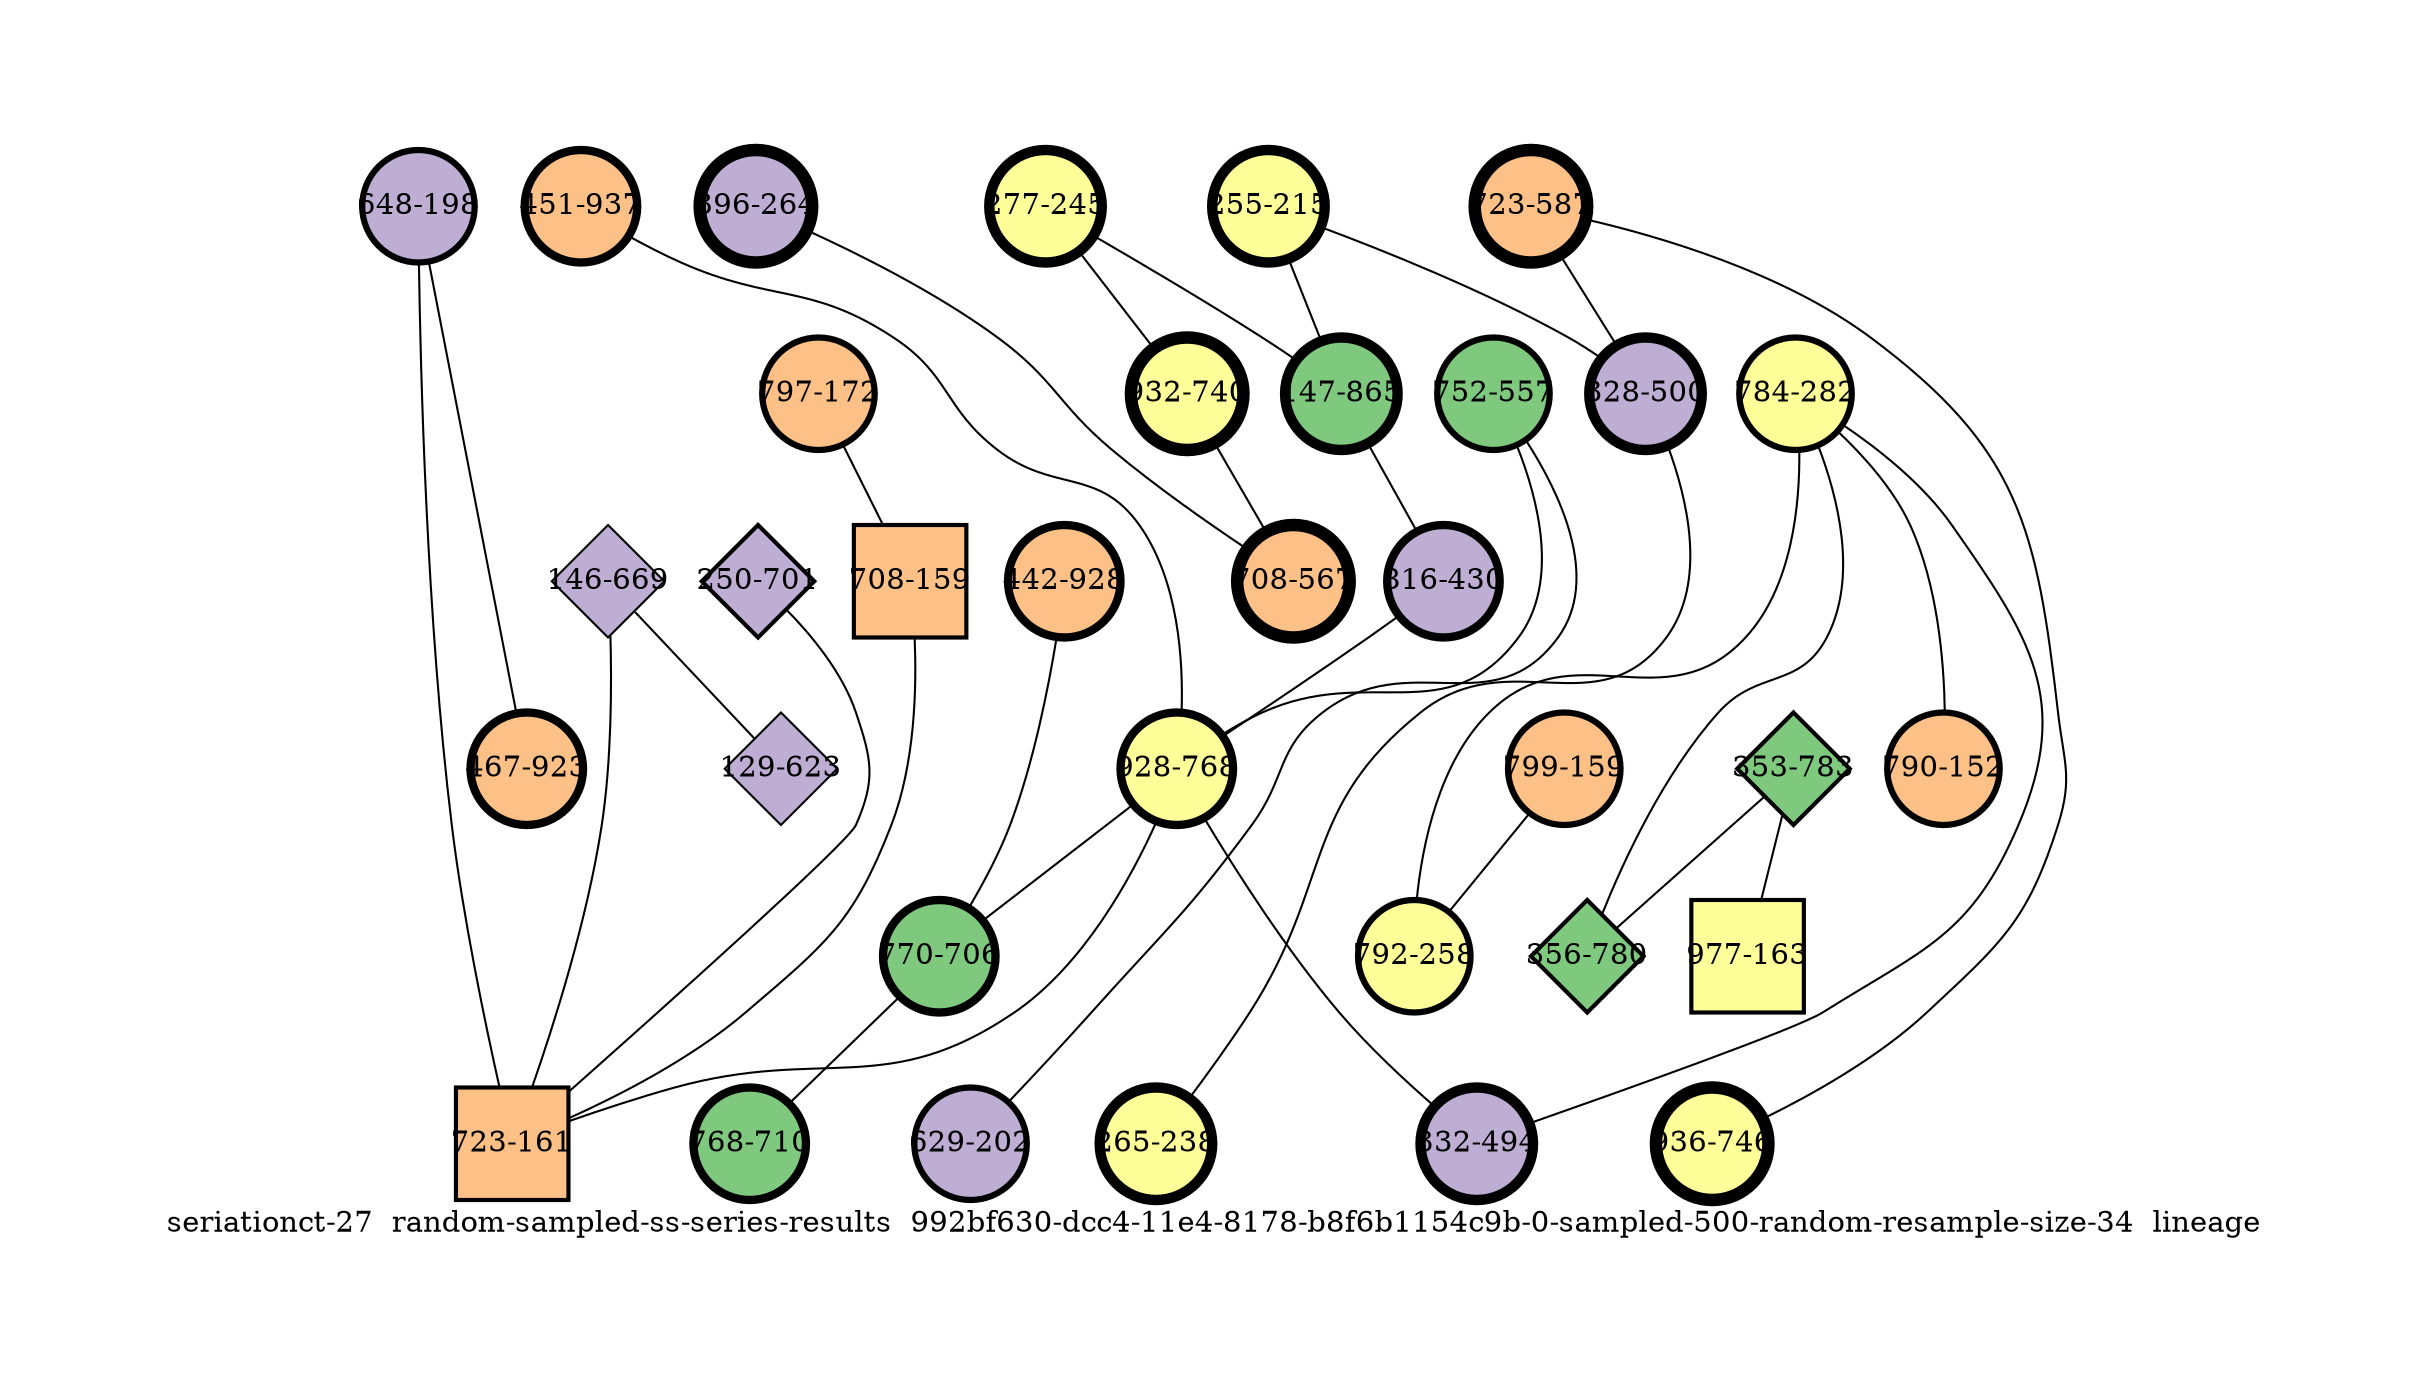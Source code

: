strict graph "seriationct-27  random-sampled-ss-series-results  992bf630-dcc4-11e4-8178-b8f6b1154c9b-0-sampled-500-random-resample-size-34  lineage" {
labelloc=b;
ratio=auto;
pad="1.0";
label="seriationct-27  random-sampled-ss-series-results  992bf630-dcc4-11e4-8178-b8f6b1154c9b-0-sampled-500-random-resample-size-34  lineage";
node [width="0.75", style=filled, fixedsize=true, height="0.75", shape=circle, label=""];
0 [xCoordinate="245.0", appears_in_slice=5, yCoordinate="277.0", colorscheme=accent6, lineage_id=0, short_label="277-245", label="277-245", shape=circle, cluster_id=3, fillcolor=4, size="500.0", id=0, penwidth="5.0"];
1 [xCoordinate="215.0", appears_in_slice=5, yCoordinate="255.0", colorscheme=accent6, lineage_id=0, short_label="255-215", label="255-215", shape=circle, cluster_id=3, fillcolor=4, size="500.0", id=1, penwidth="5.0"];
2 [xCoordinate="937.0", appears_in_slice=4, yCoordinate="451.0", colorscheme=accent6, lineage_id=0, short_label="451-937", label="451-937", shape=circle, cluster_id=2, fillcolor=3, size="500.0", id=2, penwidth="4.0"];
3 [xCoordinate="172.0", appears_in_slice=3, yCoordinate="797.0", colorscheme=accent6, lineage_id=0, short_label="797-172", label="797-172", shape=circle, cluster_id=2, fillcolor=3, size="500.0", id=3, penwidth="3.0"];
4 [xCoordinate="159.0", appears_in_slice=3, yCoordinate="799.0", colorscheme=accent6, lineage_id=0, short_label="799-159", label="799-159", shape=circle, cluster_id=2, fillcolor=3, size="500.0", id=4, penwidth="3.0"];
5 [xCoordinate="928.0", appears_in_slice=4, yCoordinate="442.0", colorscheme=accent6, lineage_id=0, short_label="442-928", label="442-928", shape=circle, cluster_id=2, fillcolor=3, size="500.0", id=5, penwidth="4.0"];
6 [xCoordinate="282.0", appears_in_slice=3, yCoordinate="784.0", colorscheme=accent6, lineage_id=0, short_label="784-282", label="784-282", shape=circle, cluster_id=3, fillcolor=4, size="500.0", id=6, penwidth="3.0"];
7 [xCoordinate="557.0", appears_in_slice=3, yCoordinate="752.0", colorscheme=accent6, lineage_id=0, short_label="752-557", label="752-557", shape=circle, cluster_id=0, fillcolor=1, size="500.0", id=7, penwidth="3.0"];
8 [xCoordinate="865.0", appears_in_slice=5, yCoordinate="147.0", colorscheme=accent6, lineage_id=0, short_label="147-865", label="147-865", shape=circle, cluster_id=0, fillcolor=1, size="500.0", id=15, penwidth="5.0"];
9 [xCoordinate="587.0", appears_in_slice=6, yCoordinate="723.0", colorscheme=accent6, lineage_id=0, short_label="723-587", label="723-587", shape=circle, cluster_id=2, fillcolor=3, size="500.0", id=9, penwidth="6.0"];
10 [xCoordinate="258.0", appears_in_slice=3, yCoordinate="792.0", colorscheme=accent6, lineage_id=0, short_label="792-258", label="792-258", shape=circle, cluster_id=3, fillcolor=4, size="500.0", id=10, penwidth="3.0"];
11 [xCoordinate="430.0", appears_in_slice=4, yCoordinate="816.0", colorscheme=accent6, lineage_id=0, short_label="816-430", label="816-430", shape=circle, cluster_id=1, fillcolor=2, size="500.0", id=11, penwidth="4.0"];
12 [xCoordinate="746.0", appears_in_slice=6, yCoordinate="936.0", colorscheme=accent6, lineage_id=0, short_label="936-746", label="936-746", shape=circle, cluster_id=3, fillcolor=4, size="500.0", id=12, penwidth="6.0"];
13 [xCoordinate="669.0", appears_in_slice=1, yCoordinate="146.0", colorscheme=accent6, lineage_id=2, short_label="146-669", label="146-669", shape=diamond, cluster_id=1, fillcolor=2, size="500.0", id=13, penwidth="1.0"];
14 [xCoordinate="701.0", appears_in_slice=2, yCoordinate="250.0", colorscheme=accent6, lineage_id=2, short_label="250-701", label="250-701", shape=diamond, cluster_id=1, fillcolor=2, size="500.0", id=14, penwidth="2.0"];
15 [xCoordinate="740.0", appears_in_slice=6, yCoordinate="932.0", colorscheme=accent6, lineage_id=0, short_label="932-740", label="932-740", shape=circle, cluster_id=3, fillcolor=4, size="500.0", id=8, penwidth="6.0"];
16 [xCoordinate="198.0", appears_in_slice=3, yCoordinate="648.0", colorscheme=accent6, lineage_id=0, short_label="648-198", label="648-198", shape=circle, cluster_id=1, fillcolor=2, size="500.0", id=16, penwidth="3.0"];
17 [xCoordinate="768.0", appears_in_slice=4, yCoordinate="928.0", colorscheme=accent6, lineage_id=0, short_label="928-768", label="928-768", shape=circle, cluster_id=3, fillcolor=4, size="500.0", id=17, penwidth="4.0"];
18 [xCoordinate="202.0", appears_in_slice=3, yCoordinate="629.0", colorscheme=accent6, lineage_id=0, short_label="629-202", label="629-202", shape=circle, cluster_id=1, fillcolor=2, size="500.0", id=18, penwidth="3.0"];
19 [xCoordinate="706.0", appears_in_slice=4, yCoordinate="770.0", colorscheme=accent6, lineage_id=0, short_label="770-706", label="770-706", shape=circle, cluster_id=0, fillcolor=1, size="500.0", id=19, penwidth="4.0"];
20 [xCoordinate="152.0", appears_in_slice=3, yCoordinate="790.0", colorscheme=accent6, lineage_id=0, short_label="790-152", label="790-152", shape=circle, cluster_id=2, fillcolor=3, size="500.0", id=27, penwidth="3.0"];
21 [xCoordinate="783.0", appears_in_slice=2, yCoordinate="353.0", colorscheme=accent6, lineage_id=2, short_label="353-783", label="353-783", shape=diamond, cluster_id=0, fillcolor=1, size="500.0", id=21, penwidth="2.0"];
22 [xCoordinate="163.0", appears_in_slice=2, yCoordinate="977.0", colorscheme=accent6, lineage_id=1, short_label="977-163", label="977-163", shape=square, cluster_id=3, fillcolor=4, size="500.0", id=22, penwidth="2.0"];
23 [xCoordinate="710.0", appears_in_slice=4, yCoordinate="768.0", colorscheme=accent6, lineage_id=0, short_label="768-710", label="768-710", shape=circle, cluster_id=0, fillcolor=1, size="500.0", id=23, penwidth="4.0"];
24 [xCoordinate="264.0", appears_in_slice=6, yCoordinate="396.0", colorscheme=accent6, lineage_id=0, short_label="396-264", label="396-264", shape=circle, cluster_id=1, fillcolor=2, size="500.0", id=24, penwidth="6.0"];
25 [xCoordinate="623.0", appears_in_slice=1, yCoordinate="129.0", colorscheme=accent6, lineage_id=2, short_label="129-623", label="129-623", shape=diamond, cluster_id=1, fillcolor=2, size="500.0", id=25, penwidth="1.0"];
26 [xCoordinate="159.0", appears_in_slice=2, yCoordinate="708.0", colorscheme=accent6, lineage_id=1, short_label="708-159", label="708-159", shape=square, cluster_id=2, fillcolor=3, size="500.0", id=26, penwidth="2.0"];
27 [xCoordinate="500.0", appears_in_slice=5, yCoordinate="328.0", colorscheme=accent6, lineage_id=0, short_label="328-500", label="328-500", shape=circle, cluster_id=1, fillcolor=2, size="500.0", id=20, penwidth="5.0"];
28 [xCoordinate="161.0", appears_in_slice=2, yCoordinate="723.0", colorscheme=accent6, lineage_id=1, short_label="723-161", label="723-161", shape=square, cluster_id=2, fillcolor=3, size="500.0", id=28, penwidth="2.0"];
29 [xCoordinate="494.0", appears_in_slice=5, yCoordinate="332.0", colorscheme=accent6, lineage_id=0, short_label="332-494", label="332-494", shape=circle, cluster_id=1, fillcolor=2, size="500.0", id=29, penwidth="5.0"];
30 [xCoordinate="567.0", appears_in_slice=6, yCoordinate="708.0", colorscheme=accent6, lineage_id=0, short_label="708-567", label="708-567", shape=circle, cluster_id=2, fillcolor=3, size="500.0", id=30, penwidth="6.0"];
31 [xCoordinate="923.0", appears_in_slice=4, yCoordinate="467.0", colorscheme=accent6, lineage_id=0, short_label="467-923", label="467-923", shape=circle, cluster_id=2, fillcolor=3, size="500.0", id=31, penwidth="4.0"];
32 [xCoordinate="780.0", appears_in_slice=2, yCoordinate="356.0", colorscheme=accent6, lineage_id=2, short_label="356-780", label="356-780", shape=diamond, cluster_id=0, fillcolor=1, size="500.0", id=32, penwidth="2.0"];
33 [xCoordinate="238.0", appears_in_slice=5, yCoordinate="265.0", colorscheme=accent6, lineage_id=0, short_label="265-238", label="265-238", shape=circle, cluster_id=3, fillcolor=4, size="500.0", id=33, penwidth="5.0"];
0 -- 8  [inverseweight="15.6402811772", weight="0.0639374694526"];
0 -- 15  [inverseweight="4.78781386046", weight="0.208863591849"];
1 -- 8  [inverseweight="15.1030523333", weight="0.066211781429"];
1 -- 27  [inverseweight="3.02292819795", weight="0.330805078558"];
2 -- 17  [inverseweight="21.9264504827", weight="0.045607017004"];
3 -- 26  [inverseweight="2.83606072938", weight="0.352601758362"];
4 -- 10  [inverseweight="31.6227766017", weight="0.0316227766017"];
5 -- 19  [inverseweight="23.7289498938", weight="0.0421426150114"];
6 -- 32  [inverseweight="4.90667919987", weight="0.203803827246"];
6 -- 10  [inverseweight="24.6932399162", weight="0.0404969134626"];
6 -- 20  [inverseweight="18.2574185835", weight="0.0547722557505"];
6 -- 29  [inverseweight="4.73938971964", weight="0.210997630318"];
7 -- 17  [inverseweight="1.8462884444", weight="0.541627178048"];
7 -- 18  [inverseweight="14.8217291682", weight="0.0674685111737"];
8 -- 11  [inverseweight="1.73425123409", weight="0.57661772432"];
9 -- 27  [inverseweight="2.84827469594", weight="0.35108973212"];
9 -- 12  [inverseweight="22.360679775", weight="0.04472135955"];
11 -- 17  [inverseweight="19.5515471751", weight="0.0511468474102"];
13 -- 25  [inverseweight="36.6617787553", weight="0.027276363394"];
13 -- 28  [inverseweight="1.54974886805", weight="0.645265836691"];
14 -- 28  [inverseweight="1.68458104423", weight="0.593619406691"];
15 -- 30  [inverseweight="16.8741826766", weight="0.0592621295601"];
16 -- 28  [inverseweight="2.13503718456", weight="0.4683759174"];
16 -- 31  [inverseweight="4.91473187183", weight="0.203469899494"];
17 -- 19  [inverseweight="1.93748973739", weight="0.516131766122"];
17 -- 28  [inverseweight="2.58343602696", weight="0.387081386791"];
17 -- 29  [inverseweight="4.20064257944", weight="0.238058816262"];
19 -- 23  [inverseweight="27.0369035218", weight="0.0369864840178"];
21 -- 32  [inverseweight="29.9880071952", weight="0.0333466640011"];
21 -- 22  [inverseweight="20.5498734132", weight="0.0486621002424"];
24 -- 30  [inverseweight="14.0303383317", weight="0.0712741187248"];
26 -- 28  [inverseweight="2.05377347586", weight="0.486908615656"];
27 -- 33  [inverseweight="1.44869733755", weight="0.690275307396"];
}
